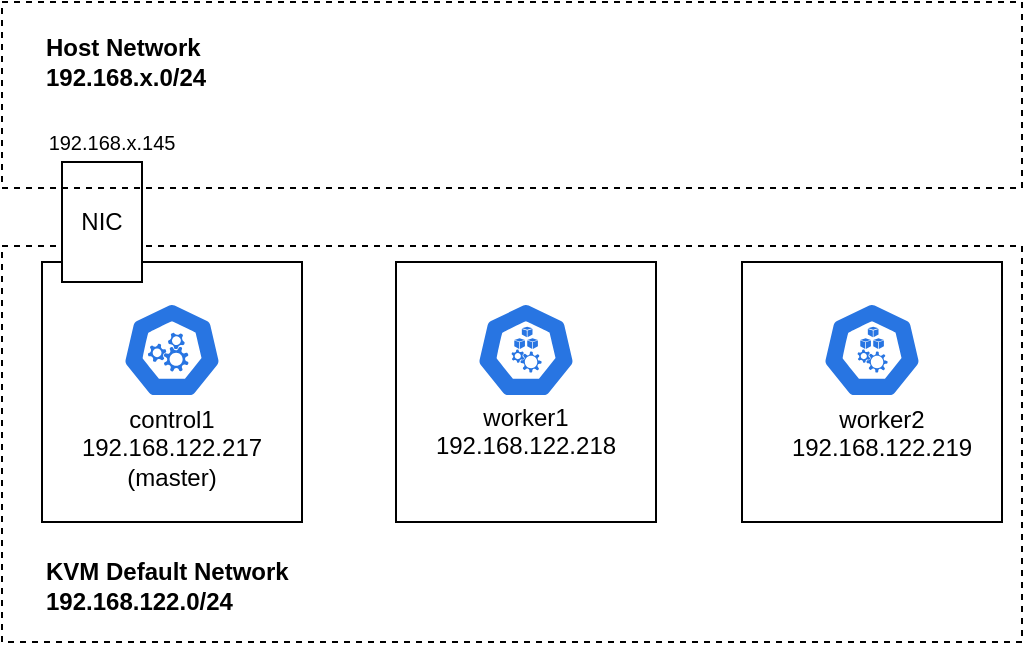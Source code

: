 <mxfile>
    <diagram id="h_kEZvT0_YcyKvdCwkHj" name="Page-1">
        <mxGraphModel dx="775" dy="640" grid="1" gridSize="10" guides="1" tooltips="1" connect="1" arrows="1" fold="1" page="1" pageScale="1" pageWidth="850" pageHeight="1100" math="0" shadow="0">
            <root>
                <mxCell id="0"/>
                <mxCell id="1" parent="0"/>
                <mxCell id="Z65T4Vw5NKFP5OrjWW3G-12" value="" style="whiteSpace=wrap;html=1;aspect=fixed;" parent="1" vertex="1">
                    <mxGeometry x="430" y="170" width="130" height="130" as="geometry"/>
                </mxCell>
                <mxCell id="Z65T4Vw5NKFP5OrjWW3G-11" value="" style="whiteSpace=wrap;html=1;aspect=fixed;" parent="1" vertex="1">
                    <mxGeometry x="257" y="170" width="130" height="130" as="geometry"/>
                </mxCell>
                <mxCell id="Z65T4Vw5NKFP5OrjWW3G-10" value="" style="whiteSpace=wrap;html=1;aspect=fixed;" parent="1" vertex="1">
                    <mxGeometry x="80" y="170" width="130" height="130" as="geometry"/>
                </mxCell>
                <mxCell id="Z65T4Vw5NKFP5OrjWW3G-8" value="" style="rounded=0;whiteSpace=wrap;html=1;dashed=1;fillColor=none;" parent="1" vertex="1">
                    <mxGeometry x="60" y="162" width="510" height="198" as="geometry"/>
                </mxCell>
                <mxCell id="Z65T4Vw5NKFP5OrjWW3G-1" value="" style="html=1;dashed=0;whitespace=wrap;fillColor=#2875E2;strokeColor=#ffffff;points=[[0.005,0.63,0],[0.1,0.2,0],[0.9,0.2,0],[0.5,0,0],[0.995,0.63,0],[0.72,0.99,0],[0.5,1,0],[0.28,0.99,0]];shape=mxgraph.kubernetes.icon;prIcon=master" parent="1" vertex="1">
                    <mxGeometry x="120" y="190" width="50" height="48" as="geometry"/>
                </mxCell>
                <mxCell id="Z65T4Vw5NKFP5OrjWW3G-2" value="" style="html=1;dashed=0;whitespace=wrap;fillColor=#2875E2;strokeColor=#ffffff;points=[[0.005,0.63,0],[0.1,0.2,0],[0.9,0.2,0],[0.5,0,0],[0.995,0.63,0],[0.72,0.99,0],[0.5,1,0],[0.28,0.99,0]];shape=mxgraph.kubernetes.icon;prIcon=node" parent="1" vertex="1">
                    <mxGeometry x="297" y="190" width="50" height="48" as="geometry"/>
                </mxCell>
                <mxCell id="Z65T4Vw5NKFP5OrjWW3G-3" value="" style="html=1;dashed=0;whitespace=wrap;fillColor=#2875E2;strokeColor=#ffffff;points=[[0.005,0.63,0],[0.1,0.2,0],[0.9,0.2,0],[0.5,0,0],[0.995,0.63,0],[0.72,0.99,0],[0.5,1,0],[0.28,0.99,0]];shape=mxgraph.kubernetes.icon;prIcon=node" parent="1" vertex="1">
                    <mxGeometry x="470" y="190" width="50" height="48" as="geometry"/>
                </mxCell>
                <mxCell id="Z65T4Vw5NKFP5OrjWW3G-4" value="&lt;div align=&quot;center&quot;&gt;control1&lt;/div&gt;&lt;div align=&quot;center&quot;&gt;192.168.122.217&lt;br&gt;&lt;/div&gt;&lt;div align=&quot;center&quot;&gt;(master)&lt;br&gt;&lt;/div&gt;" style="text;html=1;strokeColor=none;fillColor=none;align=center;verticalAlign=middle;whiteSpace=wrap;rounded=0;" parent="1" vertex="1">
                    <mxGeometry x="125" y="253" width="40" height="20" as="geometry"/>
                </mxCell>
                <mxCell id="Z65T4Vw5NKFP5OrjWW3G-6" value="&lt;div align=&quot;center&quot;&gt;worker1&lt;/div&gt;&lt;div align=&quot;center&quot;&gt;192.168.122.218&lt;/div&gt;&lt;div align=&quot;center&quot;&gt;&lt;br&gt;&lt;/div&gt;" style="text;html=1;strokeColor=none;fillColor=none;align=center;verticalAlign=middle;whiteSpace=wrap;rounded=0;" parent="1" vertex="1">
                    <mxGeometry x="302" y="233" width="40" height="58" as="geometry"/>
                </mxCell>
                <mxCell id="Z65T4Vw5NKFP5OrjWW3G-7" value="&lt;div align=&quot;center&quot;&gt;worker2&lt;/div&gt;&lt;div align=&quot;center&quot;&gt;192.168.122.219&lt;br&gt;&lt;/div&gt;&lt;div align=&quot;center&quot;&gt;&lt;br&gt;&lt;/div&gt;" style="text;html=1;strokeColor=none;fillColor=none;align=center;verticalAlign=middle;whiteSpace=wrap;rounded=0;" parent="1" vertex="1">
                    <mxGeometry x="480" y="234" width="40" height="58" as="geometry"/>
                </mxCell>
                <mxCell id="Z65T4Vw5NKFP5OrjWW3G-13" value="NIC" style="rounded=0;whiteSpace=wrap;html=1;" parent="1" vertex="1">
                    <mxGeometry x="90" y="120" width="40" height="60" as="geometry"/>
                </mxCell>
                <mxCell id="Z65T4Vw5NKFP5OrjWW3G-15" value="KVM Default Network 192.168.122.0/24" style="text;html=1;strokeColor=none;fillColor=none;align=left;verticalAlign=middle;whiteSpace=wrap;rounded=0;dashed=1;fontStyle=1" parent="1" vertex="1">
                    <mxGeometry x="80" y="322" width="200" height="20" as="geometry"/>
                </mxCell>
                <mxCell id="Z65T4Vw5NKFP5OrjWW3G-16" value="" style="rounded=0;whiteSpace=wrap;html=1;dashed=1;fillColor=none;" parent="1" vertex="1">
                    <mxGeometry x="60" y="40" width="510" height="93" as="geometry"/>
                </mxCell>
                <mxCell id="Z65T4Vw5NKFP5OrjWW3G-17" value="&lt;div&gt;Host Network&lt;/div&gt;&lt;div&gt;192.168.x.0/24&lt;/div&gt;" style="text;html=1;strokeColor=none;fillColor=none;align=left;verticalAlign=middle;whiteSpace=wrap;rounded=0;dashed=1;fontStyle=1" parent="1" vertex="1">
                    <mxGeometry x="80" y="60" width="200" height="20" as="geometry"/>
                </mxCell>
                <mxCell id="Z65T4Vw5NKFP5OrjWW3G-18" value="&lt;div style=&quot;font-size: 10px&quot; align=&quot;center&quot;&gt;192.168.x.145&lt;/div&gt;" style="text;html=1;strokeColor=none;fillColor=none;align=center;verticalAlign=middle;whiteSpace=wrap;rounded=0;fontSize=10;" parent="1" vertex="1">
                    <mxGeometry x="95" y="100" width="40" height="20" as="geometry"/>
                </mxCell>
            </root>
        </mxGraphModel>
    </diagram>
</mxfile>